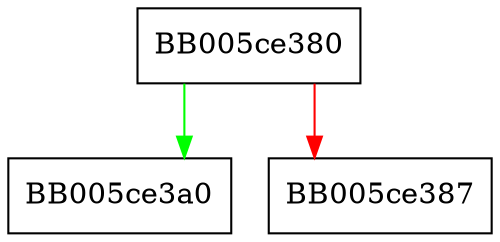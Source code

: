 digraph EVP_MAC_gettable_ctx_params {
  node [shape="box"];
  graph [splines=ortho];
  BB005ce380 -> BB005ce3a0 [color="green"];
  BB005ce380 -> BB005ce387 [color="red"];
}
